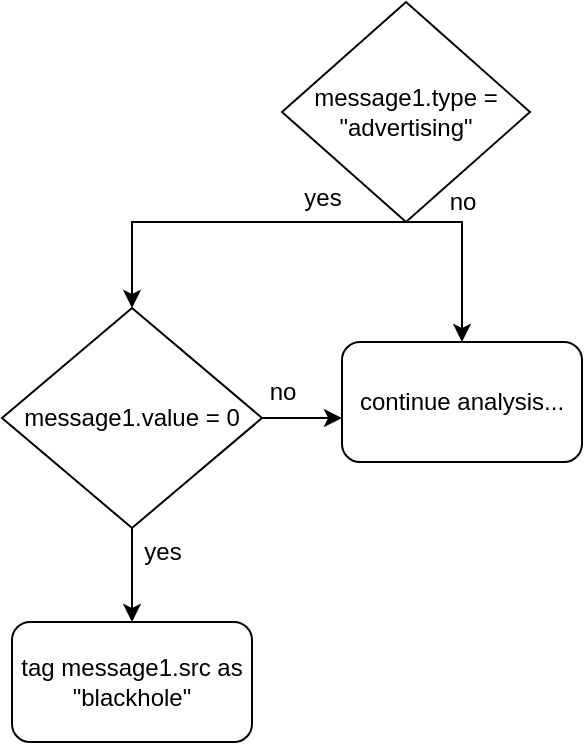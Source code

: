 <mxfile version="20.3.0" type="device"><diagram id="iagX6p1dnRUVDvYHRPO7" name="Page-1"><mxGraphModel dx="762" dy="592" grid="1" gridSize="10" guides="1" tooltips="1" connect="1" arrows="1" fold="1" page="1" pageScale="1" pageWidth="827" pageHeight="1169" math="0" shadow="0"><root><mxCell id="0"/><mxCell id="1" parent="0"/><mxCell id="cvgS154mLPLon2z5UcZD-1" value="message1.type = &quot;advertising&quot;" style="rhombus;whiteSpace=wrap;html=1;" vertex="1" parent="1"><mxGeometry x="330" y="40" width="124" height="110" as="geometry"/></mxCell><mxCell id="cvgS154mLPLon2z5UcZD-2" value="" style="endArrow=classic;html=1;rounded=0;exitX=0.5;exitY=1;exitDx=0;exitDy=0;entryX=0.5;entryY=0;entryDx=0;entryDy=0;" edge="1" parent="1" source="cvgS154mLPLon2z5UcZD-1" target="cvgS154mLPLon2z5UcZD-3"><mxGeometry width="50" height="50" relative="1" as="geometry"><mxPoint x="404" y="270" as="sourcePoint"/><mxPoint x="454" y="220" as="targetPoint"/><Array as="points"><mxPoint x="255" y="150"/></Array></mxGeometry></mxCell><mxCell id="cvgS154mLPLon2z5UcZD-3" value="message1.value = 0" style="rhombus;whiteSpace=wrap;html=1;" vertex="1" parent="1"><mxGeometry x="190" y="193" width="130" height="110" as="geometry"/></mxCell><mxCell id="cvgS154mLPLon2z5UcZD-4" value="yes" style="text;html=1;align=center;verticalAlign=middle;resizable=0;points=[];autosize=1;strokeColor=none;fillColor=none;" vertex="1" parent="1"><mxGeometry x="330" y="123" width="40" height="30" as="geometry"/></mxCell><mxCell id="cvgS154mLPLon2z5UcZD-5" value="tag message1.src as &quot;blackhole&quot;" style="rounded=1;whiteSpace=wrap;html=1;" vertex="1" parent="1"><mxGeometry x="195" y="350" width="120" height="60" as="geometry"/></mxCell><mxCell id="cvgS154mLPLon2z5UcZD-6" value="" style="endArrow=classic;html=1;rounded=0;exitX=0.5;exitY=1;exitDx=0;exitDy=0;entryX=0.5;entryY=0;entryDx=0;entryDy=0;" edge="1" parent="1" source="cvgS154mLPLon2z5UcZD-3" target="cvgS154mLPLon2z5UcZD-5"><mxGeometry width="50" height="50" relative="1" as="geometry"><mxPoint x="100" y="380" as="sourcePoint"/><mxPoint x="150" y="330" as="targetPoint"/></mxGeometry></mxCell><mxCell id="cvgS154mLPLon2z5UcZD-7" value="yes" style="text;html=1;align=center;verticalAlign=middle;resizable=0;points=[];autosize=1;strokeColor=none;fillColor=none;" vertex="1" parent="1"><mxGeometry x="250" y="300" width="40" height="30" as="geometry"/></mxCell><mxCell id="cvgS154mLPLon2z5UcZD-8" value="continue analysis..." style="rounded=1;whiteSpace=wrap;html=1;" vertex="1" parent="1"><mxGeometry x="360" y="210" width="120" height="60" as="geometry"/></mxCell><mxCell id="cvgS154mLPLon2z5UcZD-9" value="" style="endArrow=classic;html=1;rounded=0;exitX=0.5;exitY=1;exitDx=0;exitDy=0;entryX=0.5;entryY=0;entryDx=0;entryDy=0;" edge="1" parent="1" source="cvgS154mLPLon2z5UcZD-1" target="cvgS154mLPLon2z5UcZD-8"><mxGeometry width="50" height="50" relative="1" as="geometry"><mxPoint x="410" y="400" as="sourcePoint"/><mxPoint x="460" y="350" as="targetPoint"/><Array as="points"><mxPoint x="420" y="150"/></Array></mxGeometry></mxCell><mxCell id="cvgS154mLPLon2z5UcZD-10" value="no" style="text;html=1;align=center;verticalAlign=middle;resizable=0;points=[];autosize=1;strokeColor=none;fillColor=none;" vertex="1" parent="1"><mxGeometry x="400" y="125" width="40" height="30" as="geometry"/></mxCell><mxCell id="cvgS154mLPLon2z5UcZD-11" value="" style="endArrow=classic;html=1;rounded=0;exitX=1;exitY=0.5;exitDx=0;exitDy=0;" edge="1" parent="1" source="cvgS154mLPLon2z5UcZD-3"><mxGeometry width="50" height="50" relative="1" as="geometry"><mxPoint x="120" y="360" as="sourcePoint"/><mxPoint x="360" y="248" as="targetPoint"/></mxGeometry></mxCell><mxCell id="cvgS154mLPLon2z5UcZD-12" value="no" style="text;html=1;align=center;verticalAlign=middle;resizable=0;points=[];autosize=1;strokeColor=none;fillColor=none;" vertex="1" parent="1"><mxGeometry x="310" y="220" width="40" height="30" as="geometry"/></mxCell></root></mxGraphModel></diagram></mxfile>